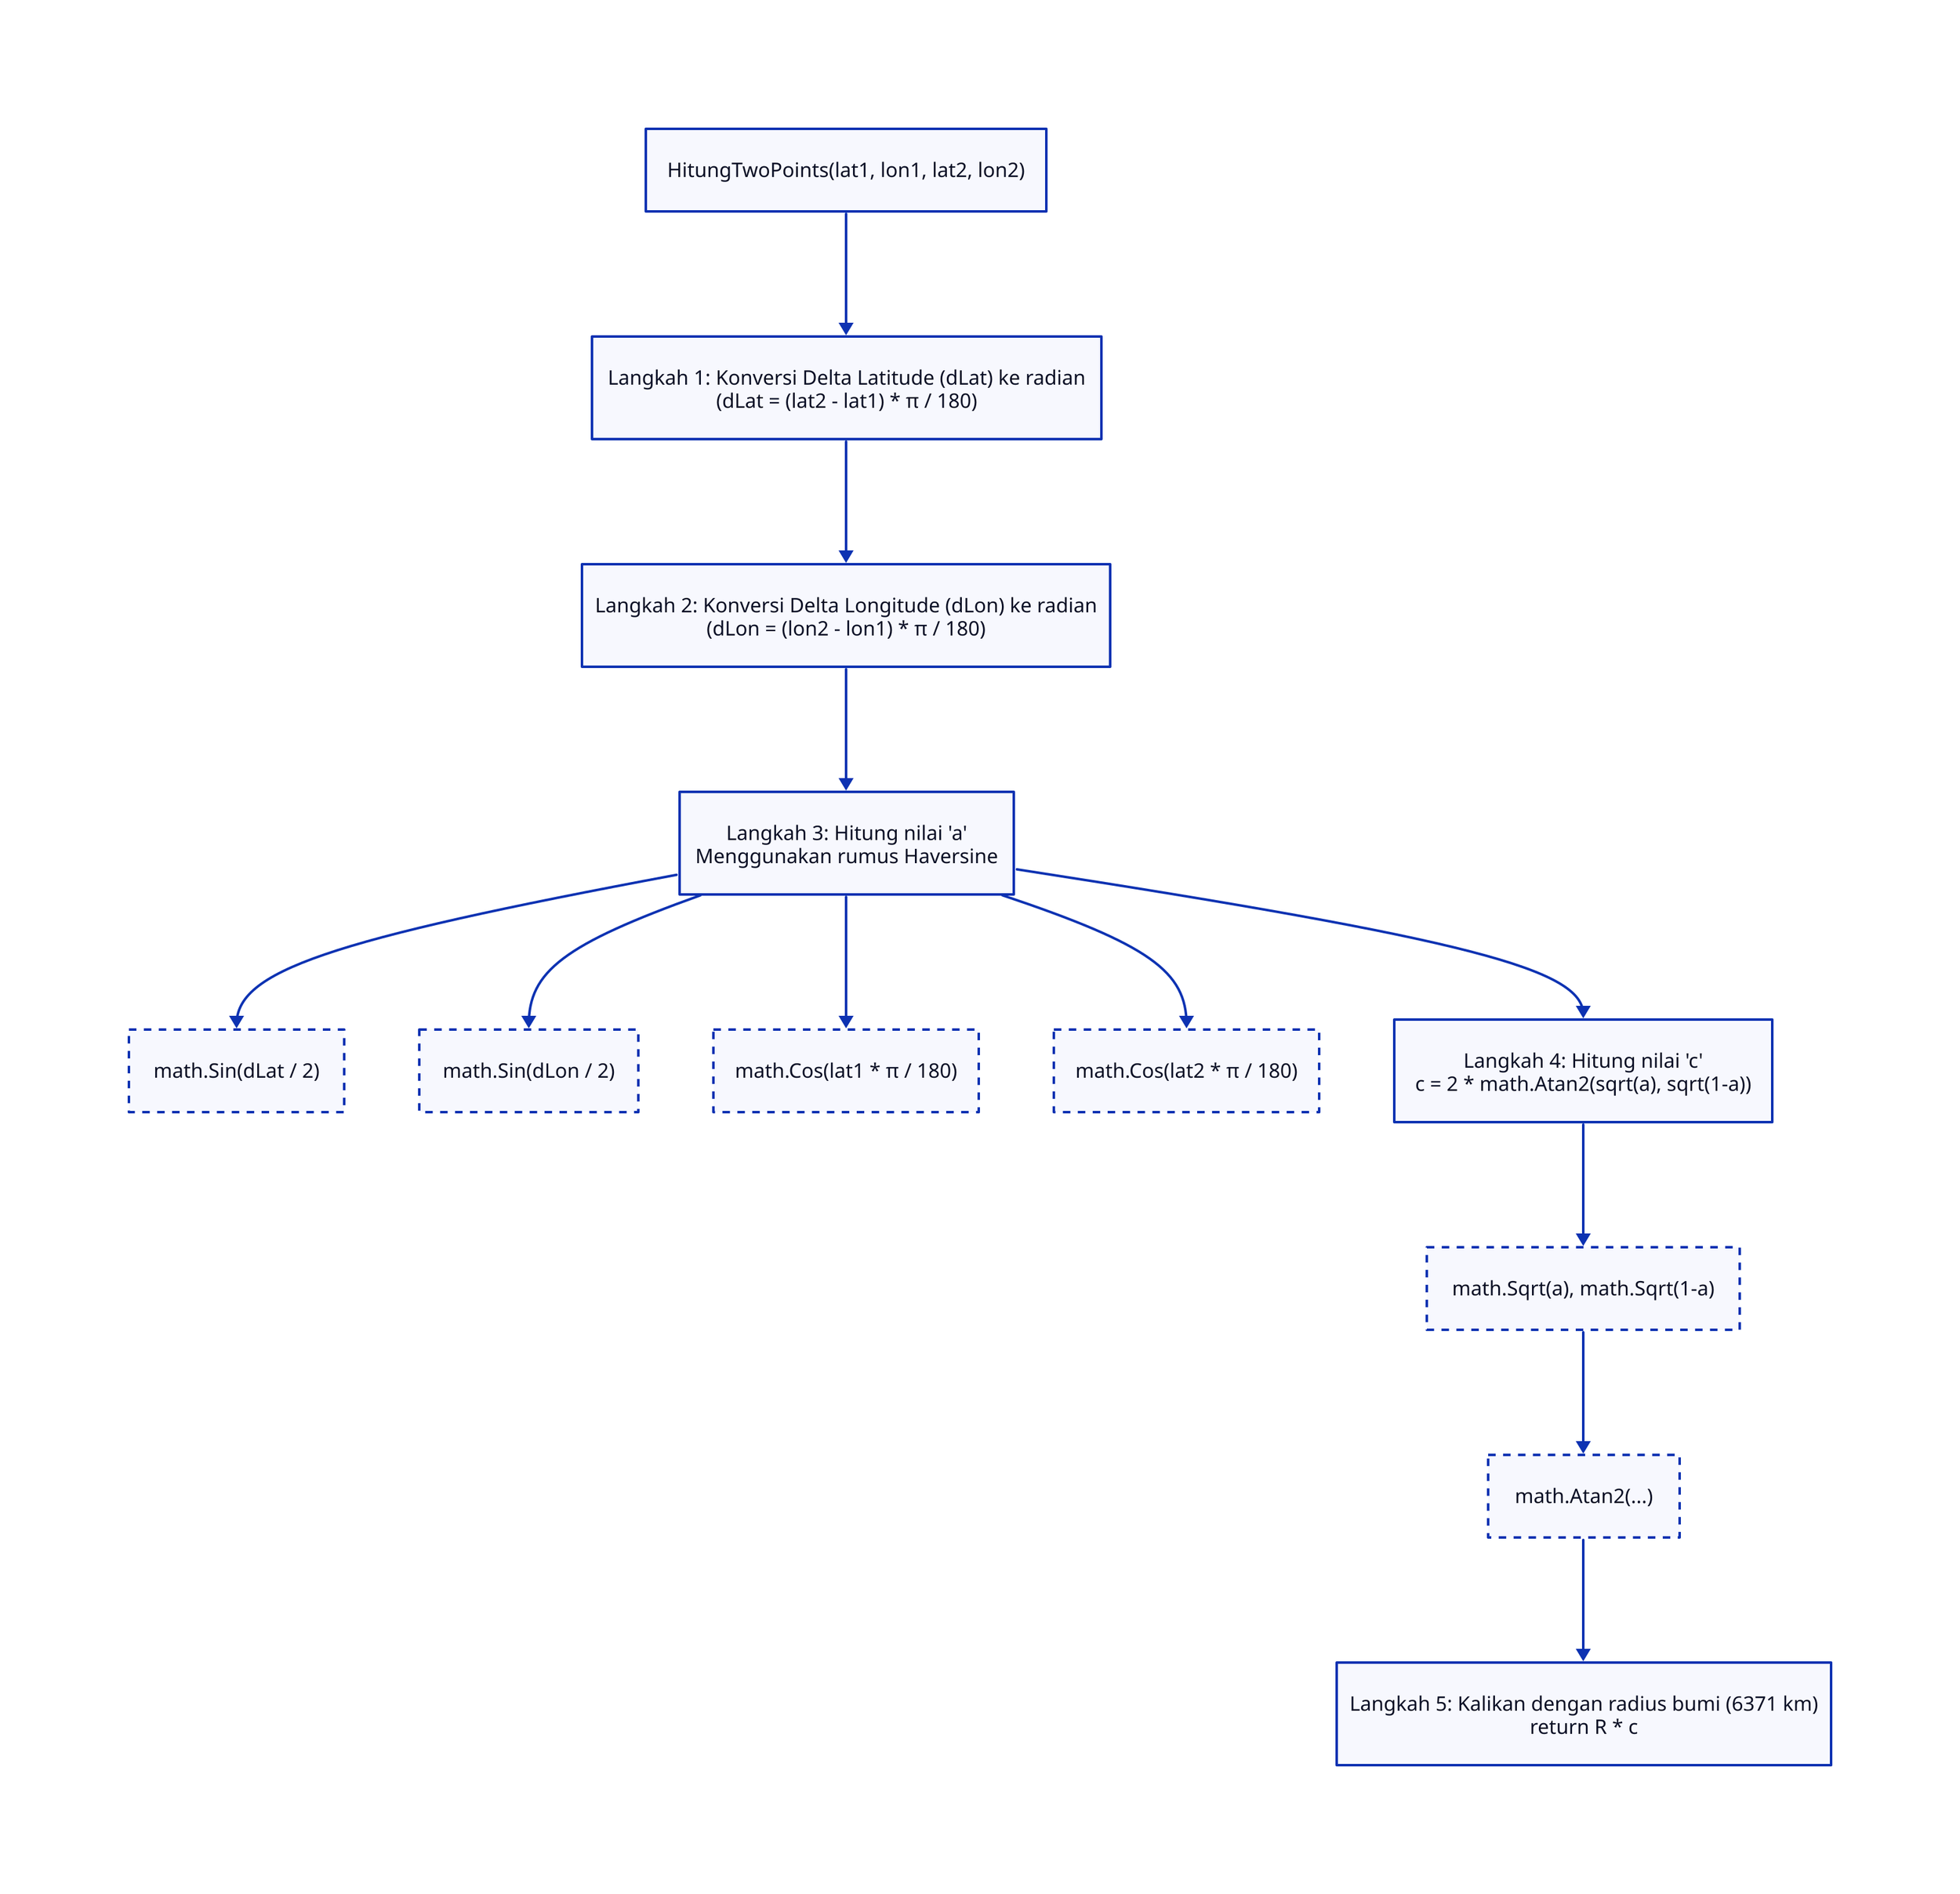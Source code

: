 style: {
  stroke-width: 2
}

HitungTwoPoints: {
  label: "HitungTwoPoints(lat1, lon1, lat2, lon2)"
  shape: rectangle
}

step1: {
  label: "Langkah 1: Konversi Delta Latitude (dLat) ke radian\n(dLat = (lat2 - lat1) * π / 180)"
  shape: rectangle
}

step2: {
  label: "Langkah 2: Konversi Delta Longitude (dLon) ke radian\n(dLon = (lon2 - lon1) * π / 180)"
  shape: rectangle
}

step3: {
  label: "Langkah 3: Hitung nilai 'a'\nMenggunakan rumus Haversine"
  shape: rectangle
}

mathSin1: {
  label: "math.Sin(dLat / 2)"
  style: {
    stroke-dash: 3
  }
}

mathSin2: {
  label: "math.Sin(dLon / 2)"
  style: {
    stroke-dash: 3
  }
}

mathCos1: {
  label: "math.Cos(lat1 * π / 180)"
  style: {
    stroke-dash: 3
  }
}

mathCos2: {
  label: "math.Cos(lat2 * π / 180)"
  style: {
    stroke-dash: 3
  }
}

step4: {
  label: "Langkah 4: Hitung nilai 'c'\nc = 2 * math.Atan2(sqrt(a), sqrt(1-a))"
  shape: rectangle
}

mathSqrt: {
  label: "math.Sqrt(a), math.Sqrt(1-a)"
  style: {
    stroke-dash: 3
  }
}

mathAtan2: {
  label: "math.Atan2(...)"
  style: {
    stroke-dash: 3
  }
}

step5: {
  label: "Langkah 5: Kalikan dengan radius bumi (6371 km)\nreturn R * c"
  shape: rectangle
}

HitungTwoPoints -> step1
step1 -> step2
step2 -> step3

step3 -> mathSin1
step3 -> mathSin2
step3 -> mathCos1
step3 -> mathCos2
step3 -> step4

step4 -> mathSqrt
mathSqrt -> mathAtan2
mathAtan2 -> step5
